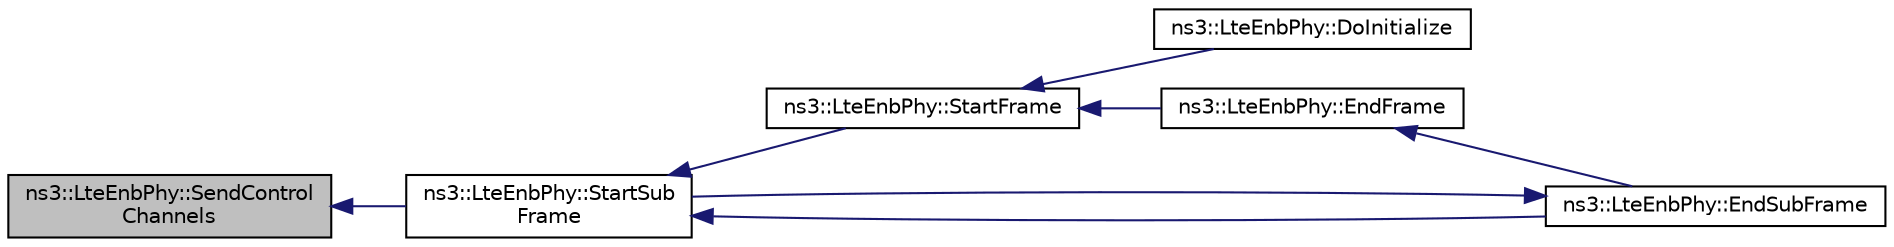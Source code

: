 digraph "ns3::LteEnbPhy::SendControlChannels"
{
  edge [fontname="Helvetica",fontsize="10",labelfontname="Helvetica",labelfontsize="10"];
  node [fontname="Helvetica",fontsize="10",shape=record];
  rankdir="LR";
  Node1 [label="ns3::LteEnbPhy::SendControl\lChannels",height=0.2,width=0.4,color="black", fillcolor="grey75", style="filled", fontcolor="black"];
  Node1 -> Node2 [dir="back",color="midnightblue",fontsize="10",style="solid"];
  Node2 [label="ns3::LteEnbPhy::StartSub\lFrame",height=0.2,width=0.4,color="black", fillcolor="white", style="filled",URL="$d3/d51/classns3_1_1LteEnbPhy.html#ab3594729c2fddcccdbae294b764dc83f",tooltip="Start a LTE sub frame. "];
  Node2 -> Node3 [dir="back",color="midnightblue",fontsize="10",style="solid"];
  Node3 [label="ns3::LteEnbPhy::StartFrame",height=0.2,width=0.4,color="black", fillcolor="white", style="filled",URL="$d3/d51/classns3_1_1LteEnbPhy.html#a92d47dc2fa71c37ecb848fb9ed2ec592",tooltip="Start a LTE frame. "];
  Node3 -> Node4 [dir="back",color="midnightblue",fontsize="10",style="solid"];
  Node4 [label="ns3::LteEnbPhy::DoInitialize",height=0.2,width=0.4,color="black", fillcolor="white", style="filled",URL="$d3/d51/classns3_1_1LteEnbPhy.html#a404572fbc4d6948034038b91bf450877"];
  Node3 -> Node5 [dir="back",color="midnightblue",fontsize="10",style="solid"];
  Node5 [label="ns3::LteEnbPhy::EndFrame",height=0.2,width=0.4,color="black", fillcolor="white", style="filled",URL="$d3/d51/classns3_1_1LteEnbPhy.html#ad28ae7c1f8faacc77bf5989c44409ac8",tooltip="End a LTE frame. "];
  Node5 -> Node6 [dir="back",color="midnightblue",fontsize="10",style="solid"];
  Node6 [label="ns3::LteEnbPhy::EndSubFrame",height=0.2,width=0.4,color="black", fillcolor="white", style="filled",URL="$d3/d51/classns3_1_1LteEnbPhy.html#ac116fed9becb5dd146dc2c8b7fedfc58",tooltip="End a LTE sub frame. "];
  Node6 -> Node2 [dir="back",color="midnightblue",fontsize="10",style="solid"];
  Node2 -> Node6 [dir="back",color="midnightblue",fontsize="10",style="solid"];
}
